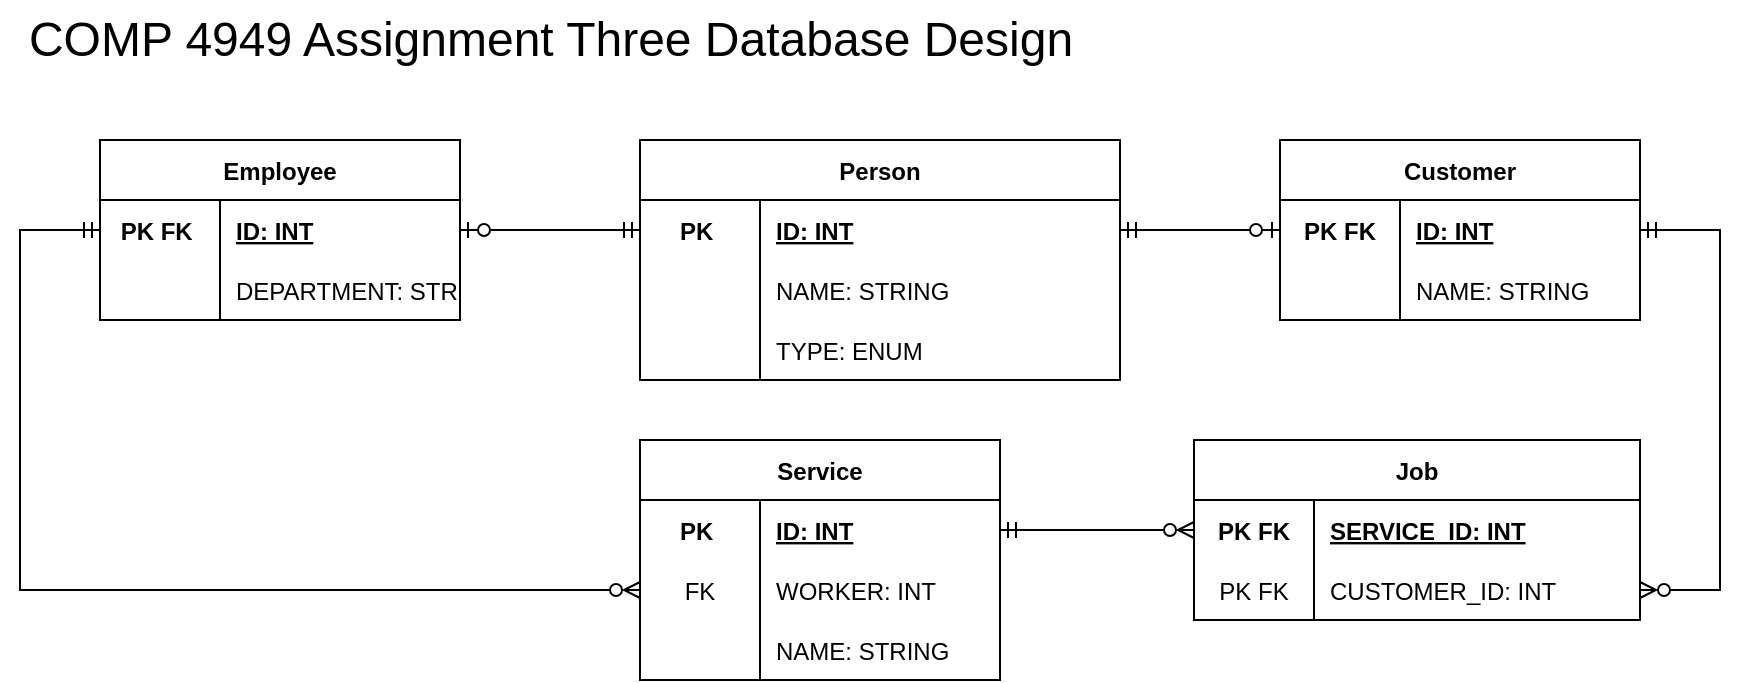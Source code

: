<mxfile version="20.8.13" type="device"><diagram id="C5RBs43oDa-KdzZeNtuy" name="Page-1"><mxGraphModel dx="1434" dy="756" grid="1" gridSize="10" guides="1" tooltips="1" connect="1" arrows="1" fold="1" page="1" pageScale="1" pageWidth="827" pageHeight="1169" math="0" shadow="0"><root><mxCell id="WIyWlLk6GJQsqaUBKTNV-0"/><mxCell id="WIyWlLk6GJQsqaUBKTNV-1" parent="WIyWlLk6GJQsqaUBKTNV-0"/><mxCell id="0bkwgYGW-3t_wHvgGoq9-0" value="Person" style="shape=table;startSize=30;container=1;collapsible=1;childLayout=tableLayout;fixedRows=1;rowLines=0;fontStyle=1;align=center;resizeLast=1;" parent="WIyWlLk6GJQsqaUBKTNV-1" vertex="1"><mxGeometry x="320" y="250" width="240" height="120" as="geometry"/></mxCell><mxCell id="0bkwgYGW-3t_wHvgGoq9-1" value="" style="shape=tableRow;horizontal=0;startSize=0;swimlaneHead=0;swimlaneBody=0;fillColor=none;collapsible=0;dropTarget=0;points=[[0,0.5],[1,0.5]];portConstraint=eastwest;top=0;left=0;right=0;bottom=0;" parent="0bkwgYGW-3t_wHvgGoq9-0" vertex="1"><mxGeometry y="30" width="240" height="30" as="geometry"/></mxCell><mxCell id="0bkwgYGW-3t_wHvgGoq9-2" value="PK " style="shape=partialRectangle;connectable=0;fillColor=none;top=0;left=0;bottom=0;right=0;fontStyle=1;overflow=hidden;" parent="0bkwgYGW-3t_wHvgGoq9-1" vertex="1"><mxGeometry width="60" height="30" as="geometry"><mxRectangle width="60" height="30" as="alternateBounds"/></mxGeometry></mxCell><mxCell id="0bkwgYGW-3t_wHvgGoq9-3" value="ID: INT" style="shape=partialRectangle;connectable=0;fillColor=none;top=0;left=0;bottom=0;right=0;align=left;spacingLeft=6;fontStyle=5;overflow=hidden;" parent="0bkwgYGW-3t_wHvgGoq9-1" vertex="1"><mxGeometry x="60" width="180" height="30" as="geometry"><mxRectangle width="180" height="30" as="alternateBounds"/></mxGeometry></mxCell><mxCell id="0bkwgYGW-3t_wHvgGoq9-7" value="" style="shape=tableRow;horizontal=0;startSize=0;swimlaneHead=0;swimlaneBody=0;fillColor=none;collapsible=0;dropTarget=0;points=[[0,0.5],[1,0.5]];portConstraint=eastwest;top=0;left=0;right=0;bottom=0;" parent="0bkwgYGW-3t_wHvgGoq9-0" vertex="1"><mxGeometry y="60" width="240" height="30" as="geometry"/></mxCell><mxCell id="0bkwgYGW-3t_wHvgGoq9-8" value="" style="shape=partialRectangle;connectable=0;fillColor=none;top=0;left=0;bottom=0;right=0;editable=1;overflow=hidden;" parent="0bkwgYGW-3t_wHvgGoq9-7" vertex="1"><mxGeometry width="60" height="30" as="geometry"><mxRectangle width="60" height="30" as="alternateBounds"/></mxGeometry></mxCell><mxCell id="0bkwgYGW-3t_wHvgGoq9-9" value="NAME: STRING" style="shape=partialRectangle;connectable=0;fillColor=none;top=0;left=0;bottom=0;right=0;align=left;spacingLeft=6;overflow=hidden;" parent="0bkwgYGW-3t_wHvgGoq9-7" vertex="1"><mxGeometry x="60" width="180" height="30" as="geometry"><mxRectangle width="180" height="30" as="alternateBounds"/></mxGeometry></mxCell><mxCell id="0bkwgYGW-3t_wHvgGoq9-10" value="" style="shape=tableRow;horizontal=0;startSize=0;swimlaneHead=0;swimlaneBody=0;fillColor=none;collapsible=0;dropTarget=0;points=[[0,0.5],[1,0.5]];portConstraint=eastwest;top=0;left=0;right=0;bottom=0;" parent="0bkwgYGW-3t_wHvgGoq9-0" vertex="1"><mxGeometry y="90" width="240" height="30" as="geometry"/></mxCell><mxCell id="0bkwgYGW-3t_wHvgGoq9-11" value="" style="shape=partialRectangle;connectable=0;fillColor=none;top=0;left=0;bottom=0;right=0;editable=1;overflow=hidden;" parent="0bkwgYGW-3t_wHvgGoq9-10" vertex="1"><mxGeometry width="60" height="30" as="geometry"><mxRectangle width="60" height="30" as="alternateBounds"/></mxGeometry></mxCell><mxCell id="0bkwgYGW-3t_wHvgGoq9-12" value="TYPE: ENUM" style="shape=partialRectangle;connectable=0;fillColor=none;top=0;left=0;bottom=0;right=0;align=left;spacingLeft=6;overflow=hidden;" parent="0bkwgYGW-3t_wHvgGoq9-10" vertex="1"><mxGeometry x="60" width="180" height="30" as="geometry"><mxRectangle width="180" height="30" as="alternateBounds"/></mxGeometry></mxCell><mxCell id="0bkwgYGW-3t_wHvgGoq9-77" style="edgeStyle=orthogonalEdgeStyle;rounded=0;orthogonalLoop=1;jettySize=auto;html=1;entryX=0;entryY=0.5;entryDx=0;entryDy=0;startArrow=ERmandOne;startFill=0;endArrow=ERzeroToMany;endFill=0;" parent="WIyWlLk6GJQsqaUBKTNV-1" source="0bkwgYGW-3t_wHvgGoq9-34" target="0bkwgYGW-3t_wHvgGoq9-58" edge="1"><mxGeometry relative="1" as="geometry"><Array as="points"><mxPoint x="10" y="295"/><mxPoint x="10" y="475"/></Array></mxGeometry></mxCell><mxCell id="0bkwgYGW-3t_wHvgGoq9-34" value="Employee" style="shape=table;startSize=30;container=1;collapsible=1;childLayout=tableLayout;fixedRows=1;rowLines=0;fontStyle=1;align=center;resizeLast=1;" parent="WIyWlLk6GJQsqaUBKTNV-1" vertex="1"><mxGeometry x="50" y="250" width="180" height="90" as="geometry"/></mxCell><mxCell id="0bkwgYGW-3t_wHvgGoq9-35" value="" style="shape=tableRow;horizontal=0;startSize=0;swimlaneHead=0;swimlaneBody=0;fillColor=none;collapsible=0;dropTarget=0;points=[[0,0.5],[1,0.5]];portConstraint=eastwest;top=0;left=0;right=0;bottom=0;" parent="0bkwgYGW-3t_wHvgGoq9-34" vertex="1"><mxGeometry y="30" width="180" height="30" as="geometry"/></mxCell><mxCell id="0bkwgYGW-3t_wHvgGoq9-36" value="PK FK " style="shape=partialRectangle;connectable=0;fillColor=none;top=0;left=0;bottom=0;right=0;fontStyle=1;overflow=hidden;" parent="0bkwgYGW-3t_wHvgGoq9-35" vertex="1"><mxGeometry width="60" height="30" as="geometry"><mxRectangle width="60" height="30" as="alternateBounds"/></mxGeometry></mxCell><mxCell id="0bkwgYGW-3t_wHvgGoq9-37" value="ID: INT" style="shape=partialRectangle;connectable=0;fillColor=none;top=0;left=0;bottom=0;right=0;align=left;spacingLeft=6;fontStyle=5;overflow=hidden;" parent="0bkwgYGW-3t_wHvgGoq9-35" vertex="1"><mxGeometry x="60" width="120" height="30" as="geometry"><mxRectangle width="120" height="30" as="alternateBounds"/></mxGeometry></mxCell><mxCell id="0bkwgYGW-3t_wHvgGoq9-38" value="" style="shape=tableRow;horizontal=0;startSize=0;swimlaneHead=0;swimlaneBody=0;fillColor=none;collapsible=0;dropTarget=0;points=[[0,0.5],[1,0.5]];portConstraint=eastwest;top=0;left=0;right=0;bottom=0;" parent="0bkwgYGW-3t_wHvgGoq9-34" vertex="1"><mxGeometry y="60" width="180" height="30" as="geometry"/></mxCell><mxCell id="0bkwgYGW-3t_wHvgGoq9-39" value="" style="shape=partialRectangle;connectable=0;fillColor=none;top=0;left=0;bottom=0;right=0;editable=1;overflow=hidden;" parent="0bkwgYGW-3t_wHvgGoq9-38" vertex="1"><mxGeometry width="60" height="30" as="geometry"><mxRectangle width="60" height="30" as="alternateBounds"/></mxGeometry></mxCell><mxCell id="0bkwgYGW-3t_wHvgGoq9-40" value="DEPARTMENT: STRING" style="shape=partialRectangle;connectable=0;fillColor=none;top=0;left=0;bottom=0;right=0;align=left;spacingLeft=6;overflow=hidden;" parent="0bkwgYGW-3t_wHvgGoq9-38" vertex="1"><mxGeometry x="60" width="120" height="30" as="geometry"><mxRectangle width="120" height="30" as="alternateBounds"/></mxGeometry></mxCell><mxCell id="0bkwgYGW-3t_wHvgGoq9-44" value="Customer" style="shape=table;startSize=30;container=1;collapsible=1;childLayout=tableLayout;fixedRows=1;rowLines=0;fontStyle=1;align=center;resizeLast=1;" parent="WIyWlLk6GJQsqaUBKTNV-1" vertex="1"><mxGeometry x="640" y="250" width="180" height="90" as="geometry"/></mxCell><mxCell id="0bkwgYGW-3t_wHvgGoq9-45" value="" style="shape=tableRow;horizontal=0;startSize=0;swimlaneHead=0;swimlaneBody=0;fillColor=none;collapsible=0;dropTarget=0;points=[[0,0.5],[1,0.5]];portConstraint=eastwest;top=0;left=0;right=0;bottom=0;" parent="0bkwgYGW-3t_wHvgGoq9-44" vertex="1"><mxGeometry y="30" width="180" height="30" as="geometry"/></mxCell><mxCell id="0bkwgYGW-3t_wHvgGoq9-46" value="PK FK" style="shape=partialRectangle;connectable=0;fillColor=none;top=0;left=0;bottom=0;right=0;fontStyle=1;overflow=hidden;" parent="0bkwgYGW-3t_wHvgGoq9-45" vertex="1"><mxGeometry width="60" height="30" as="geometry"><mxRectangle width="60" height="30" as="alternateBounds"/></mxGeometry></mxCell><mxCell id="0bkwgYGW-3t_wHvgGoq9-47" value="ID: INT" style="shape=partialRectangle;connectable=0;fillColor=none;top=0;left=0;bottom=0;right=0;align=left;spacingLeft=6;fontStyle=5;overflow=hidden;" parent="0bkwgYGW-3t_wHvgGoq9-45" vertex="1"><mxGeometry x="60" width="120" height="30" as="geometry"><mxRectangle width="120" height="30" as="alternateBounds"/></mxGeometry></mxCell><mxCell id="0bkwgYGW-3t_wHvgGoq9-51" value="" style="shape=tableRow;horizontal=0;startSize=0;swimlaneHead=0;swimlaneBody=0;fillColor=none;collapsible=0;dropTarget=0;points=[[0,0.5],[1,0.5]];portConstraint=eastwest;top=0;left=0;right=0;bottom=0;" parent="0bkwgYGW-3t_wHvgGoq9-44" vertex="1"><mxGeometry y="60" width="180" height="30" as="geometry"/></mxCell><mxCell id="0bkwgYGW-3t_wHvgGoq9-52" value="" style="shape=partialRectangle;connectable=0;fillColor=none;top=0;left=0;bottom=0;right=0;editable=1;overflow=hidden;" parent="0bkwgYGW-3t_wHvgGoq9-51" vertex="1"><mxGeometry width="60" height="30" as="geometry"><mxRectangle width="60" height="30" as="alternateBounds"/></mxGeometry></mxCell><mxCell id="0bkwgYGW-3t_wHvgGoq9-53" value="NAME: STRING" style="shape=partialRectangle;connectable=0;fillColor=none;top=0;left=0;bottom=0;right=0;align=left;spacingLeft=6;overflow=hidden;" parent="0bkwgYGW-3t_wHvgGoq9-51" vertex="1"><mxGeometry x="60" width="120" height="30" as="geometry"><mxRectangle width="120" height="30" as="alternateBounds"/></mxGeometry></mxCell><mxCell id="0bkwgYGW-3t_wHvgGoq9-54" value="Service" style="shape=table;startSize=30;container=1;collapsible=1;childLayout=tableLayout;fixedRows=1;rowLines=0;fontStyle=1;align=center;resizeLast=1;" parent="WIyWlLk6GJQsqaUBKTNV-1" vertex="1"><mxGeometry x="320" y="400" width="180" height="120" as="geometry"/></mxCell><mxCell id="0bkwgYGW-3t_wHvgGoq9-55" value="" style="shape=tableRow;horizontal=0;startSize=0;swimlaneHead=0;swimlaneBody=0;fillColor=none;collapsible=0;dropTarget=0;points=[[0,0.5],[1,0.5]];portConstraint=eastwest;top=0;left=0;right=0;bottom=0;" parent="0bkwgYGW-3t_wHvgGoq9-54" vertex="1"><mxGeometry y="30" width="180" height="30" as="geometry"/></mxCell><mxCell id="0bkwgYGW-3t_wHvgGoq9-56" value="PK " style="shape=partialRectangle;connectable=0;fillColor=none;top=0;left=0;bottom=0;right=0;fontStyle=1;overflow=hidden;" parent="0bkwgYGW-3t_wHvgGoq9-55" vertex="1"><mxGeometry width="60" height="30" as="geometry"><mxRectangle width="60" height="30" as="alternateBounds"/></mxGeometry></mxCell><mxCell id="0bkwgYGW-3t_wHvgGoq9-57" value="ID: INT" style="shape=partialRectangle;connectable=0;fillColor=none;top=0;left=0;bottom=0;right=0;align=left;spacingLeft=6;fontStyle=5;overflow=hidden;" parent="0bkwgYGW-3t_wHvgGoq9-55" vertex="1"><mxGeometry x="60" width="120" height="30" as="geometry"><mxRectangle width="120" height="30" as="alternateBounds"/></mxGeometry></mxCell><mxCell id="0bkwgYGW-3t_wHvgGoq9-58" value="" style="shape=tableRow;horizontal=0;startSize=0;swimlaneHead=0;swimlaneBody=0;fillColor=none;collapsible=0;dropTarget=0;points=[[0,0.5],[1,0.5]];portConstraint=eastwest;top=0;left=0;right=0;bottom=0;" parent="0bkwgYGW-3t_wHvgGoq9-54" vertex="1"><mxGeometry y="60" width="180" height="30" as="geometry"/></mxCell><mxCell id="0bkwgYGW-3t_wHvgGoq9-59" value="FK" style="shape=partialRectangle;connectable=0;fillColor=none;top=0;left=0;bottom=0;right=0;editable=1;overflow=hidden;" parent="0bkwgYGW-3t_wHvgGoq9-58" vertex="1"><mxGeometry width="60" height="30" as="geometry"><mxRectangle width="60" height="30" as="alternateBounds"/></mxGeometry></mxCell><mxCell id="0bkwgYGW-3t_wHvgGoq9-60" value="WORKER: INT" style="shape=partialRectangle;connectable=0;fillColor=none;top=0;left=0;bottom=0;right=0;align=left;spacingLeft=6;overflow=hidden;" parent="0bkwgYGW-3t_wHvgGoq9-58" vertex="1"><mxGeometry x="60" width="120" height="30" as="geometry"><mxRectangle width="120" height="30" as="alternateBounds"/></mxGeometry></mxCell><mxCell id="0bkwgYGW-3t_wHvgGoq9-61" value="" style="shape=tableRow;horizontal=0;startSize=0;swimlaneHead=0;swimlaneBody=0;fillColor=none;collapsible=0;dropTarget=0;points=[[0,0.5],[1,0.5]];portConstraint=eastwest;top=0;left=0;right=0;bottom=0;" parent="0bkwgYGW-3t_wHvgGoq9-54" vertex="1"><mxGeometry y="90" width="180" height="30" as="geometry"/></mxCell><mxCell id="0bkwgYGW-3t_wHvgGoq9-62" value="" style="shape=partialRectangle;connectable=0;fillColor=none;top=0;left=0;bottom=0;right=0;editable=1;overflow=hidden;" parent="0bkwgYGW-3t_wHvgGoq9-61" vertex="1"><mxGeometry width="60" height="30" as="geometry"><mxRectangle width="60" height="30" as="alternateBounds"/></mxGeometry></mxCell><mxCell id="0bkwgYGW-3t_wHvgGoq9-63" value="NAME: STRING" style="shape=partialRectangle;connectable=0;fillColor=none;top=0;left=0;bottom=0;right=0;align=left;spacingLeft=6;overflow=hidden;" parent="0bkwgYGW-3t_wHvgGoq9-61" vertex="1"><mxGeometry x="60" width="120" height="30" as="geometry"><mxRectangle width="120" height="30" as="alternateBounds"/></mxGeometry></mxCell><mxCell id="0bkwgYGW-3t_wHvgGoq9-64" value="Job" style="shape=table;startSize=30;container=1;collapsible=1;childLayout=tableLayout;fixedRows=1;rowLines=0;fontStyle=1;align=center;resizeLast=1;" parent="WIyWlLk6GJQsqaUBKTNV-1" vertex="1"><mxGeometry x="597" y="400" width="223" height="90" as="geometry"/></mxCell><mxCell id="0bkwgYGW-3t_wHvgGoq9-65" value="" style="shape=tableRow;horizontal=0;startSize=0;swimlaneHead=0;swimlaneBody=0;fillColor=none;collapsible=0;dropTarget=0;points=[[0,0.5],[1,0.5]];portConstraint=eastwest;top=0;left=0;right=0;bottom=0;" parent="0bkwgYGW-3t_wHvgGoq9-64" vertex="1"><mxGeometry y="30" width="223" height="30" as="geometry"/></mxCell><mxCell id="0bkwgYGW-3t_wHvgGoq9-66" value="PK FK" style="shape=partialRectangle;connectable=0;fillColor=none;top=0;left=0;bottom=0;right=0;fontStyle=1;overflow=hidden;" parent="0bkwgYGW-3t_wHvgGoq9-65" vertex="1"><mxGeometry width="60" height="30" as="geometry"><mxRectangle width="60" height="30" as="alternateBounds"/></mxGeometry></mxCell><mxCell id="0bkwgYGW-3t_wHvgGoq9-67" value="SERVICE_ID: INT" style="shape=partialRectangle;connectable=0;fillColor=none;top=0;left=0;bottom=0;right=0;align=left;spacingLeft=6;fontStyle=5;overflow=hidden;" parent="0bkwgYGW-3t_wHvgGoq9-65" vertex="1"><mxGeometry x="60" width="163" height="30" as="geometry"><mxRectangle width="163" height="30" as="alternateBounds"/></mxGeometry></mxCell><mxCell id="0bkwgYGW-3t_wHvgGoq9-68" value="" style="shape=tableRow;horizontal=0;startSize=0;swimlaneHead=0;swimlaneBody=0;fillColor=none;collapsible=0;dropTarget=0;points=[[0,0.5],[1,0.5]];portConstraint=eastwest;top=0;left=0;right=0;bottom=0;" parent="0bkwgYGW-3t_wHvgGoq9-64" vertex="1"><mxGeometry y="60" width="223" height="30" as="geometry"/></mxCell><mxCell id="0bkwgYGW-3t_wHvgGoq9-69" value="PK FK" style="shape=partialRectangle;connectable=0;fillColor=none;top=0;left=0;bottom=0;right=0;editable=1;overflow=hidden;" parent="0bkwgYGW-3t_wHvgGoq9-68" vertex="1"><mxGeometry width="60" height="30" as="geometry"><mxRectangle width="60" height="30" as="alternateBounds"/></mxGeometry></mxCell><mxCell id="0bkwgYGW-3t_wHvgGoq9-70" value="CUSTOMER_ID: INT" style="shape=partialRectangle;connectable=0;fillColor=none;top=0;left=0;bottom=0;right=0;align=left;spacingLeft=6;overflow=hidden;" parent="0bkwgYGW-3t_wHvgGoq9-68" vertex="1"><mxGeometry x="60" width="163" height="30" as="geometry"><mxRectangle width="163" height="30" as="alternateBounds"/></mxGeometry></mxCell><mxCell id="0bkwgYGW-3t_wHvgGoq9-74" style="edgeStyle=orthogonalEdgeStyle;rounded=0;orthogonalLoop=1;jettySize=auto;html=1;entryX=1;entryY=0.5;entryDx=0;entryDy=0;endArrow=ERzeroToOne;endFill=0;startArrow=ERmandOne;startFill=0;" parent="WIyWlLk6GJQsqaUBKTNV-1" source="0bkwgYGW-3t_wHvgGoq9-1" target="0bkwgYGW-3t_wHvgGoq9-35" edge="1"><mxGeometry relative="1" as="geometry"/></mxCell><mxCell id="0bkwgYGW-3t_wHvgGoq9-75" style="edgeStyle=orthogonalEdgeStyle;rounded=0;orthogonalLoop=1;jettySize=auto;html=1;entryX=0;entryY=0.5;entryDx=0;entryDy=0;startArrow=ERmandOne;startFill=0;endArrow=ERzeroToOne;endFill=0;" parent="WIyWlLk6GJQsqaUBKTNV-1" source="0bkwgYGW-3t_wHvgGoq9-1" target="0bkwgYGW-3t_wHvgGoq9-45" edge="1"><mxGeometry relative="1" as="geometry"/></mxCell><mxCell id="0bkwgYGW-3t_wHvgGoq9-76" style="edgeStyle=orthogonalEdgeStyle;rounded=0;orthogonalLoop=1;jettySize=auto;html=1;entryX=1;entryY=0.5;entryDx=0;entryDy=0;startArrow=ERmandOne;startFill=0;endArrow=ERzeroToMany;endFill=0;" parent="WIyWlLk6GJQsqaUBKTNV-1" source="0bkwgYGW-3t_wHvgGoq9-45" target="0bkwgYGW-3t_wHvgGoq9-68" edge="1"><mxGeometry relative="1" as="geometry"><Array as="points"><mxPoint x="860" y="295"/><mxPoint x="860" y="475"/></Array></mxGeometry></mxCell><mxCell id="0bkwgYGW-3t_wHvgGoq9-78" style="edgeStyle=orthogonalEdgeStyle;rounded=0;orthogonalLoop=1;jettySize=auto;html=1;entryX=0;entryY=0.5;entryDx=0;entryDy=0;startArrow=ERmandOne;startFill=0;endArrow=ERzeroToMany;endFill=0;" parent="WIyWlLk6GJQsqaUBKTNV-1" source="0bkwgYGW-3t_wHvgGoq9-55" target="0bkwgYGW-3t_wHvgGoq9-65" edge="1"><mxGeometry relative="1" as="geometry"/></mxCell><mxCell id="0bkwgYGW-3t_wHvgGoq9-80" value="&lt;font style=&quot;font-size: 24px;&quot;&gt;COMP 4949 Assignment Three Database Design&lt;/font&gt;" style="text;html=1;align=center;verticalAlign=middle;resizable=0;points=[];autosize=1;strokeColor=none;fillColor=none;" parent="WIyWlLk6GJQsqaUBKTNV-1" vertex="1"><mxGeometry y="180" width="550" height="40" as="geometry"/></mxCell></root></mxGraphModel></diagram></mxfile>